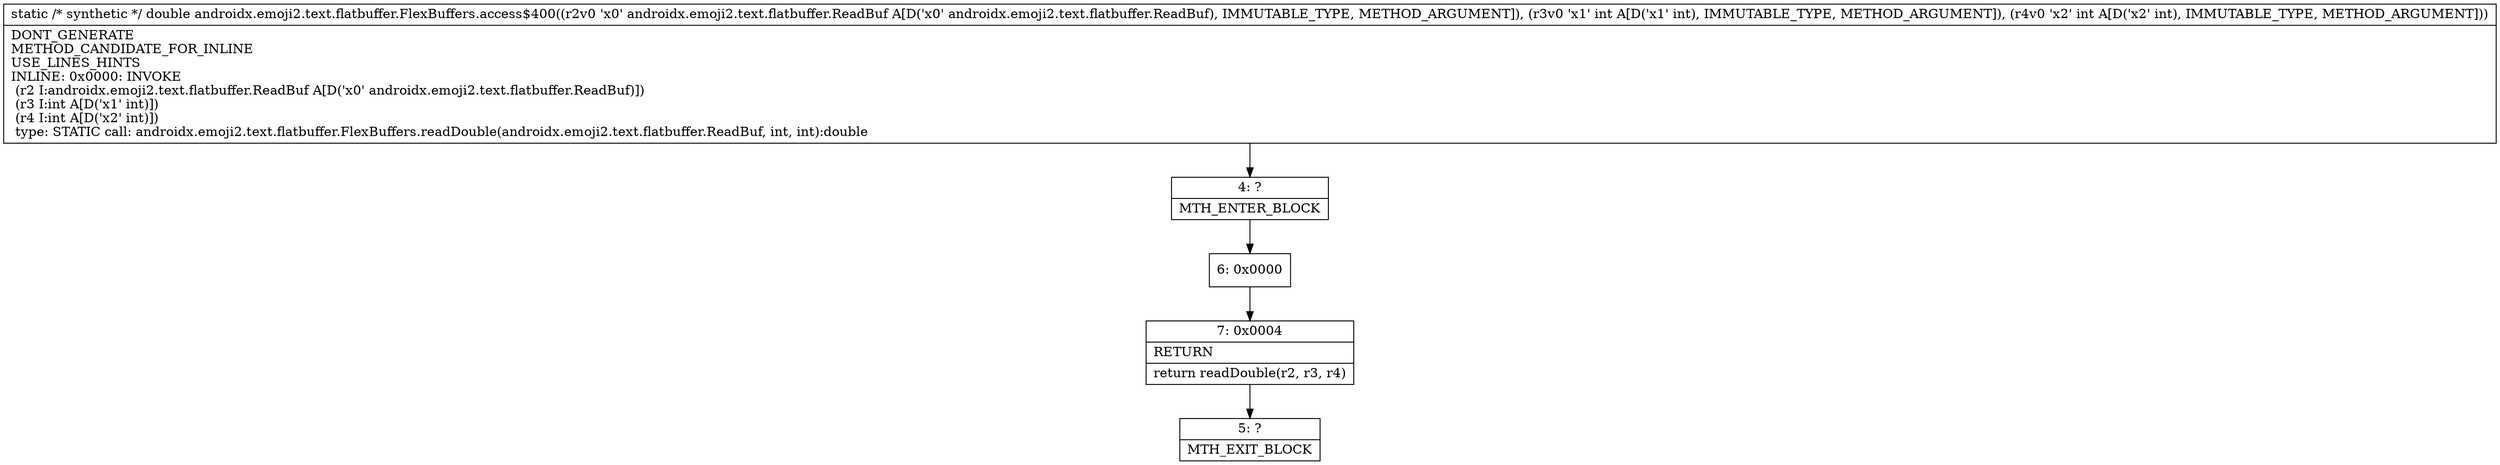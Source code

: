 digraph "CFG forandroidx.emoji2.text.flatbuffer.FlexBuffers.access$400(Landroidx\/emoji2\/text\/flatbuffer\/ReadBuf;II)D" {
Node_4 [shape=record,label="{4\:\ ?|MTH_ENTER_BLOCK\l}"];
Node_6 [shape=record,label="{6\:\ 0x0000}"];
Node_7 [shape=record,label="{7\:\ 0x0004|RETURN\l|return readDouble(r2, r3, r4)\l}"];
Node_5 [shape=record,label="{5\:\ ?|MTH_EXIT_BLOCK\l}"];
MethodNode[shape=record,label="{static \/* synthetic *\/ double androidx.emoji2.text.flatbuffer.FlexBuffers.access$400((r2v0 'x0' androidx.emoji2.text.flatbuffer.ReadBuf A[D('x0' androidx.emoji2.text.flatbuffer.ReadBuf), IMMUTABLE_TYPE, METHOD_ARGUMENT]), (r3v0 'x1' int A[D('x1' int), IMMUTABLE_TYPE, METHOD_ARGUMENT]), (r4v0 'x2' int A[D('x2' int), IMMUTABLE_TYPE, METHOD_ARGUMENT]))  | DONT_GENERATE\lMETHOD_CANDIDATE_FOR_INLINE\lUSE_LINES_HINTS\lINLINE: 0x0000: INVOKE  \l  (r2 I:androidx.emoji2.text.flatbuffer.ReadBuf A[D('x0' androidx.emoji2.text.flatbuffer.ReadBuf)])\l  (r3 I:int A[D('x1' int)])\l  (r4 I:int A[D('x2' int)])\l type: STATIC call: androidx.emoji2.text.flatbuffer.FlexBuffers.readDouble(androidx.emoji2.text.flatbuffer.ReadBuf, int, int):double\l}"];
MethodNode -> Node_4;Node_4 -> Node_6;
Node_6 -> Node_7;
Node_7 -> Node_5;
}

